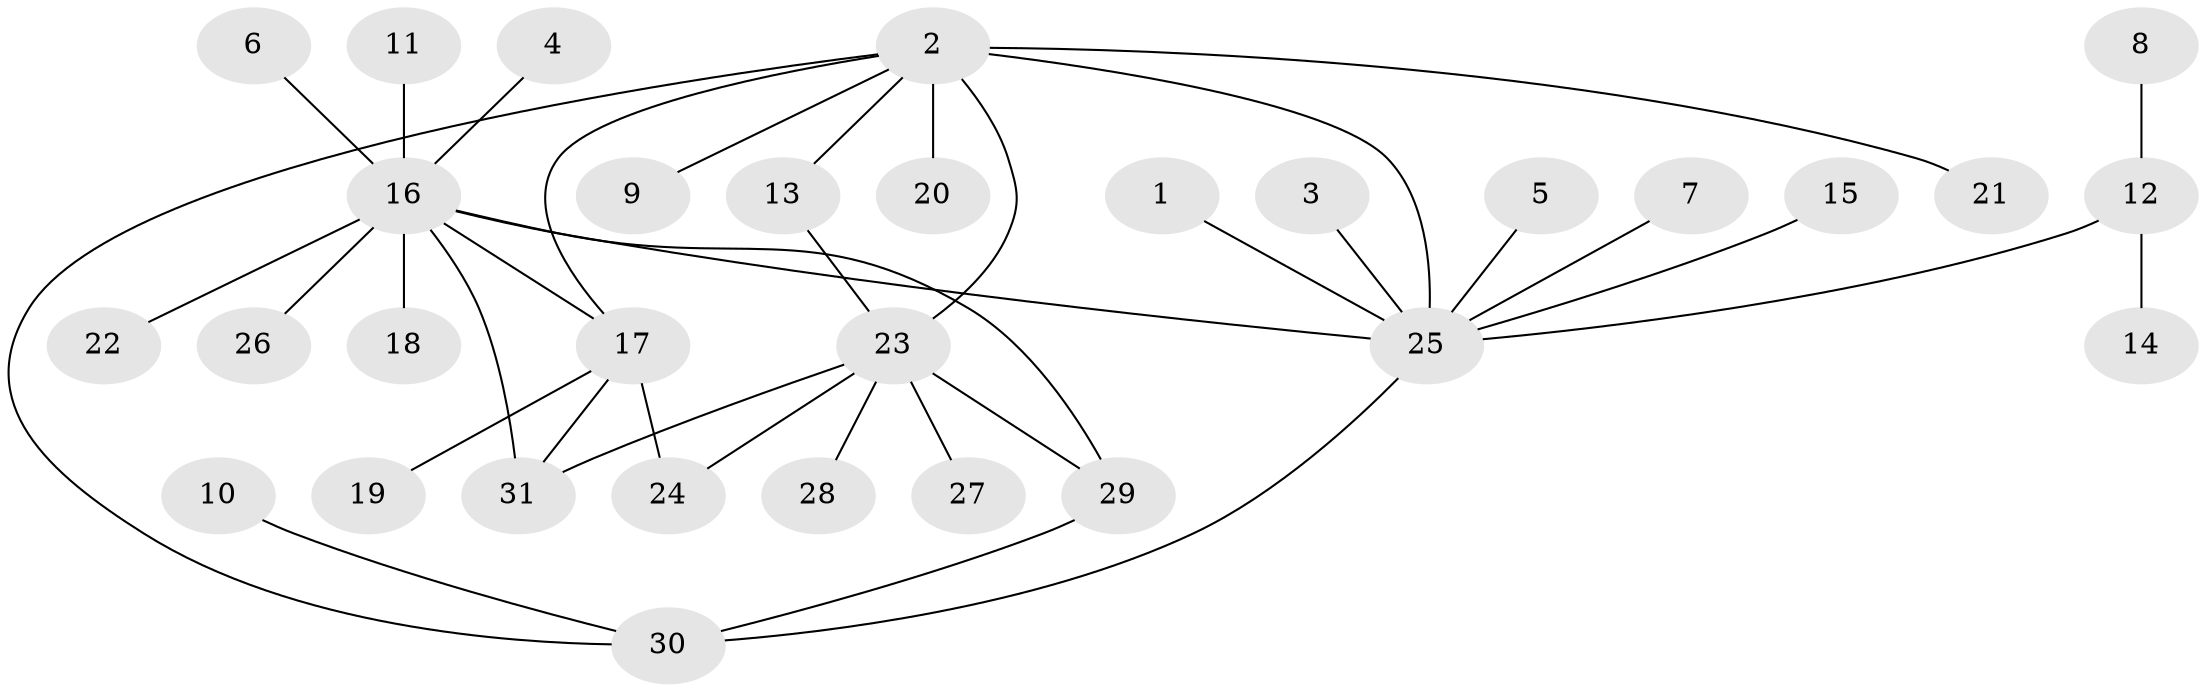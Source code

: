 // original degree distribution, {2: 0.22807017543859648, 9: 0.017543859649122806, 12: 0.03508771929824561, 5: 0.05263157894736842, 1: 0.543859649122807, 7: 0.017543859649122806, 4: 0.05263157894736842, 10: 0.017543859649122806, 3: 0.03508771929824561}
// Generated by graph-tools (version 1.1) at 2025/26/03/09/25 03:26:06]
// undirected, 31 vertices, 38 edges
graph export_dot {
graph [start="1"]
  node [color=gray90,style=filled];
  1;
  2;
  3;
  4;
  5;
  6;
  7;
  8;
  9;
  10;
  11;
  12;
  13;
  14;
  15;
  16;
  17;
  18;
  19;
  20;
  21;
  22;
  23;
  24;
  25;
  26;
  27;
  28;
  29;
  30;
  31;
  1 -- 25 [weight=1.0];
  2 -- 9 [weight=1.0];
  2 -- 13 [weight=1.0];
  2 -- 17 [weight=1.0];
  2 -- 20 [weight=1.0];
  2 -- 21 [weight=1.0];
  2 -- 23 [weight=2.0];
  2 -- 25 [weight=1.0];
  2 -- 30 [weight=1.0];
  3 -- 25 [weight=1.0];
  4 -- 16 [weight=1.0];
  5 -- 25 [weight=1.0];
  6 -- 16 [weight=1.0];
  7 -- 25 [weight=1.0];
  8 -- 12 [weight=1.0];
  10 -- 30 [weight=1.0];
  11 -- 16 [weight=1.0];
  12 -- 14 [weight=1.0];
  12 -- 25 [weight=1.0];
  13 -- 23 [weight=1.0];
  15 -- 25 [weight=1.0];
  16 -- 17 [weight=2.0];
  16 -- 18 [weight=2.0];
  16 -- 22 [weight=1.0];
  16 -- 25 [weight=1.0];
  16 -- 26 [weight=1.0];
  16 -- 29 [weight=2.0];
  16 -- 31 [weight=1.0];
  17 -- 19 [weight=1.0];
  17 -- 24 [weight=1.0];
  17 -- 31 [weight=1.0];
  23 -- 24 [weight=1.0];
  23 -- 27 [weight=1.0];
  23 -- 28 [weight=1.0];
  23 -- 29 [weight=1.0];
  23 -- 31 [weight=1.0];
  25 -- 30 [weight=1.0];
  29 -- 30 [weight=1.0];
}
